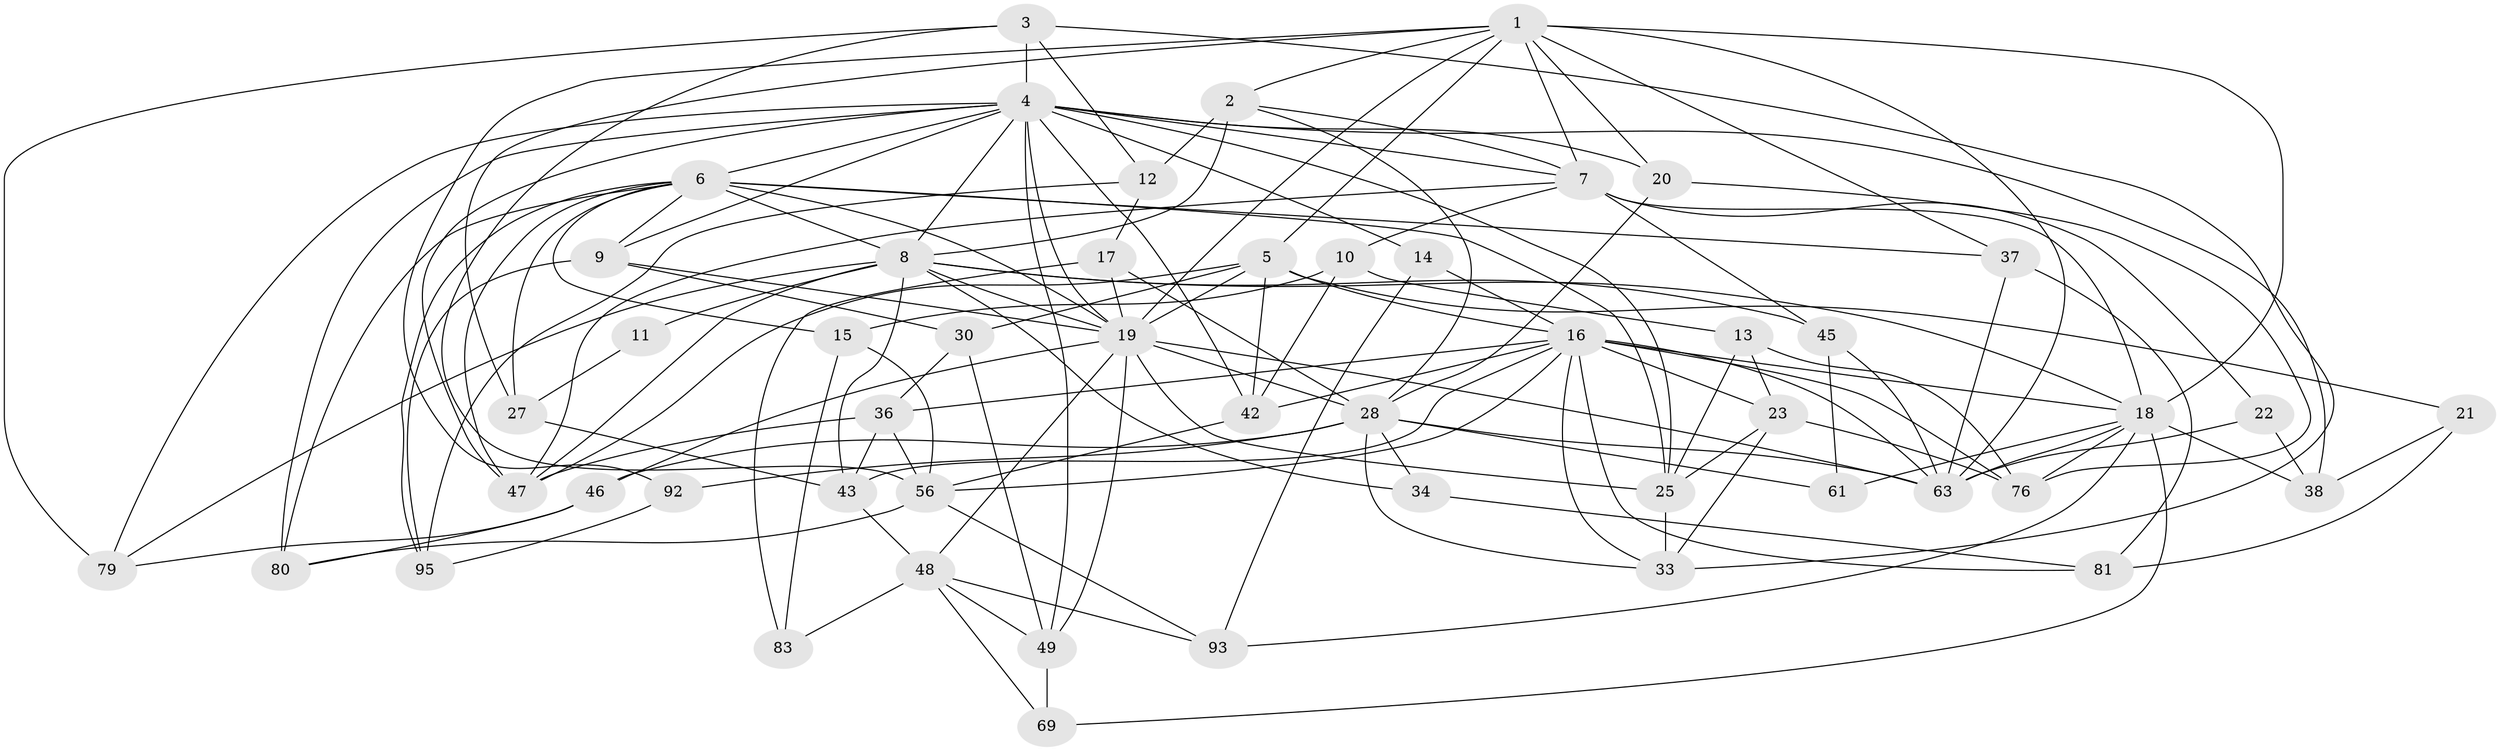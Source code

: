 // original degree distribution, {3: 0.27450980392156865, 8: 0.00980392156862745, 5: 0.16666666666666666, 4: 0.3333333333333333, 2: 0.09803921568627451, 7: 0.029411764705882353, 6: 0.08823529411764706}
// Generated by graph-tools (version 1.1) at 2025/14/03/09/25 04:14:50]
// undirected, 51 vertices, 142 edges
graph export_dot {
graph [start="1"]
  node [color=gray90,style=filled];
  1 [super="+26+50"];
  2 [super="+87"];
  3 [super="+101"];
  4 [super="+68+94"];
  5 [super="+44"];
  6 [super="+41+57+32"];
  7 [super="+78"];
  8 [super="+54+29"];
  9 [super="+100"];
  10 [super="+24"];
  11;
  12 [super="+51"];
  13 [super="+96"];
  14;
  15;
  16 [super="+84+64"];
  17;
  18 [super="+89+70+31"];
  19 [super="+77+52"];
  20 [super="+72"];
  21 [super="+71"];
  22;
  23 [super="+59"];
  25 [super="+67"];
  27 [super="+53"];
  28 [super="+88+40"];
  30;
  33 [super="+35"];
  34;
  36 [super="+85+74"];
  37;
  38;
  42 [super="+66"];
  43 [super="+55"];
  45;
  46;
  47;
  48;
  49 [super="+97"];
  56 [super="+75+60"];
  61;
  63 [super="+82"];
  69;
  76 [super="+90"];
  79;
  80;
  81;
  83;
  92;
  93;
  95;
  1 -- 18 [weight=2];
  1 -- 2;
  1 -- 20;
  1 -- 37;
  1 -- 19 [weight=2];
  1 -- 27;
  1 -- 5;
  1 -- 7;
  1 -- 92;
  1 -- 63;
  2 -- 12;
  2 -- 7;
  2 -- 28;
  2 -- 8;
  3 -- 79;
  3 -- 4;
  3 -- 33;
  3 -- 12;
  3 -- 56;
  4 -- 47;
  4 -- 80;
  4 -- 9;
  4 -- 6;
  4 -- 8;
  4 -- 19;
  4 -- 7;
  4 -- 42;
  4 -- 79;
  4 -- 20;
  4 -- 38;
  4 -- 14;
  4 -- 49;
  4 -- 25;
  5 -- 47;
  5 -- 21 [weight=2];
  5 -- 16;
  5 -- 42;
  5 -- 30;
  5 -- 19;
  6 -- 9;
  6 -- 15;
  6 -- 25 [weight=2];
  6 -- 80;
  6 -- 37;
  6 -- 8;
  6 -- 47;
  6 -- 95;
  6 -- 19;
  6 -- 27;
  7 -- 45;
  7 -- 22;
  7 -- 18;
  7 -- 10;
  7 -- 47;
  8 -- 47;
  8 -- 18;
  8 -- 43;
  8 -- 19;
  8 -- 34;
  8 -- 11;
  8 -- 45;
  8 -- 79;
  9 -- 95;
  9 -- 30;
  9 -- 19;
  10 -- 42;
  10 -- 15;
  10 -- 13;
  11 -- 27;
  12 -- 17;
  12 -- 95;
  13 -- 25;
  13 -- 23;
  13 -- 76;
  14 -- 16;
  14 -- 93;
  15 -- 83;
  15 -- 56;
  16 -- 18;
  16 -- 81;
  16 -- 36;
  16 -- 23;
  16 -- 42;
  16 -- 76 [weight=2];
  16 -- 63;
  16 -- 43 [weight=2];
  16 -- 33;
  16 -- 56;
  17 -- 28;
  17 -- 83;
  17 -- 19;
  18 -- 69;
  18 -- 38;
  18 -- 61;
  18 -- 63;
  18 -- 93;
  18 -- 76 [weight=2];
  19 -- 48;
  19 -- 46;
  19 -- 49;
  19 -- 25;
  19 -- 28;
  19 -- 63;
  20 -- 28;
  20 -- 76;
  21 -- 81;
  21 -- 38;
  22 -- 38;
  22 -- 63;
  23 -- 76;
  23 -- 33;
  23 -- 25;
  25 -- 33;
  27 -- 43 [weight=2];
  28 -- 92;
  28 -- 34 [weight=2];
  28 -- 33;
  28 -- 61;
  28 -- 46;
  28 -- 63;
  30 -- 49;
  30 -- 36;
  34 -- 81;
  36 -- 56;
  36 -- 43;
  36 -- 47;
  37 -- 81;
  37 -- 63;
  42 -- 56;
  43 -- 48;
  45 -- 63;
  45 -- 61;
  46 -- 80;
  46 -- 79;
  48 -- 93;
  48 -- 69;
  48 -- 83;
  48 -- 49;
  49 -- 69;
  56 -- 93;
  56 -- 80;
  92 -- 95;
}
